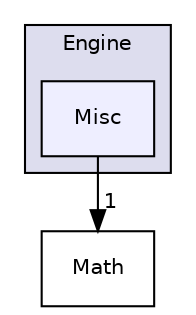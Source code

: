 digraph "Source/Engine/Misc" {
  compound=true
  node [ fontsize="10", fontname="Helvetica"];
  edge [ labelfontsize="10", labelfontname="Helvetica"];
  subgraph clusterdir_5405398c23c020946029b9f4e6e04094 {
    graph [ bgcolor="#ddddee", pencolor="black", label="Engine" fontname="Helvetica", fontsize="10", URL="dir_5405398c23c020946029b9f4e6e04094.html"]
  dir_95e7268bda38155801a4ed8df75a71a5 [shape=box, label="Misc", style="filled", fillcolor="#eeeeff", pencolor="black", URL="dir_95e7268bda38155801a4ed8df75a71a5.html"];
  }
  dir_e063c324d67b7f31747867db3f2eb339 [shape=box label="Math" URL="dir_e063c324d67b7f31747867db3f2eb339.html"];
  dir_95e7268bda38155801a4ed8df75a71a5->dir_e063c324d67b7f31747867db3f2eb339 [headlabel="1", labeldistance=1.5 headhref="dir_000019_000008.html"];
}
